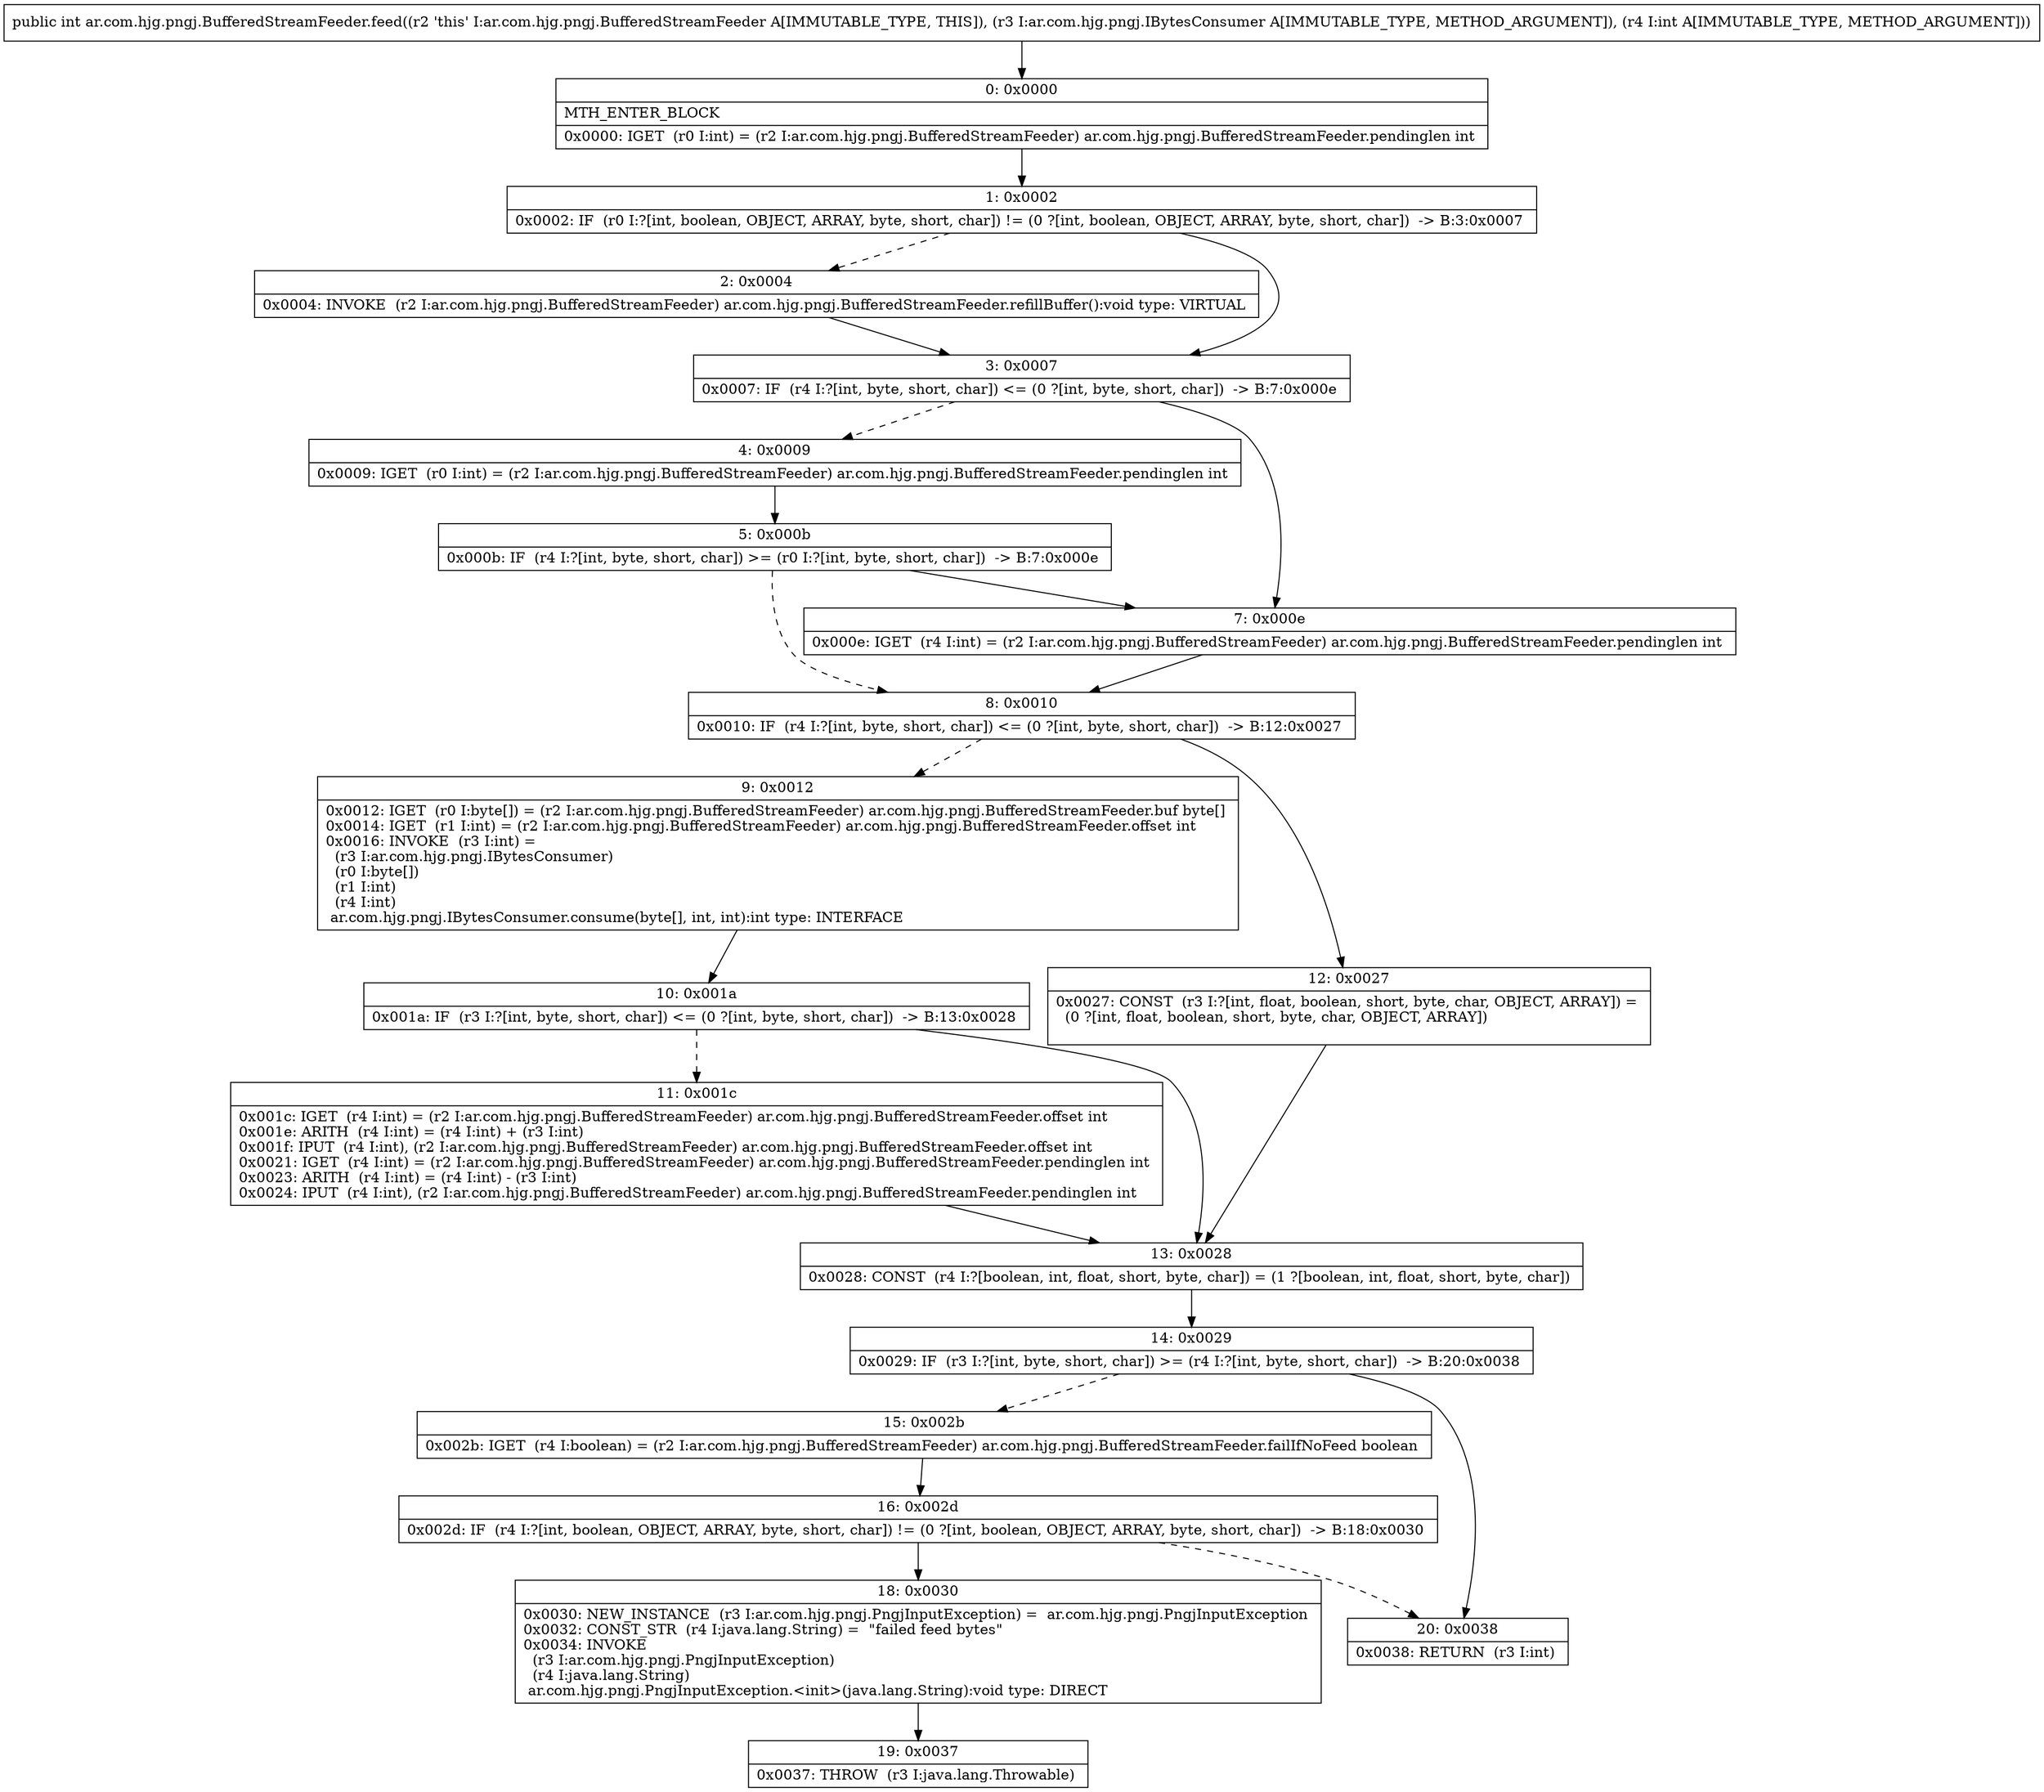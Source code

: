 digraph "CFG forar.com.hjg.pngj.BufferedStreamFeeder.feed(Lar\/com\/hjg\/pngj\/IBytesConsumer;I)I" {
Node_0 [shape=record,label="{0\:\ 0x0000|MTH_ENTER_BLOCK\l|0x0000: IGET  (r0 I:int) = (r2 I:ar.com.hjg.pngj.BufferedStreamFeeder) ar.com.hjg.pngj.BufferedStreamFeeder.pendinglen int \l}"];
Node_1 [shape=record,label="{1\:\ 0x0002|0x0002: IF  (r0 I:?[int, boolean, OBJECT, ARRAY, byte, short, char]) != (0 ?[int, boolean, OBJECT, ARRAY, byte, short, char])  \-\> B:3:0x0007 \l}"];
Node_2 [shape=record,label="{2\:\ 0x0004|0x0004: INVOKE  (r2 I:ar.com.hjg.pngj.BufferedStreamFeeder) ar.com.hjg.pngj.BufferedStreamFeeder.refillBuffer():void type: VIRTUAL \l}"];
Node_3 [shape=record,label="{3\:\ 0x0007|0x0007: IF  (r4 I:?[int, byte, short, char]) \<= (0 ?[int, byte, short, char])  \-\> B:7:0x000e \l}"];
Node_4 [shape=record,label="{4\:\ 0x0009|0x0009: IGET  (r0 I:int) = (r2 I:ar.com.hjg.pngj.BufferedStreamFeeder) ar.com.hjg.pngj.BufferedStreamFeeder.pendinglen int \l}"];
Node_5 [shape=record,label="{5\:\ 0x000b|0x000b: IF  (r4 I:?[int, byte, short, char]) \>= (r0 I:?[int, byte, short, char])  \-\> B:7:0x000e \l}"];
Node_7 [shape=record,label="{7\:\ 0x000e|0x000e: IGET  (r4 I:int) = (r2 I:ar.com.hjg.pngj.BufferedStreamFeeder) ar.com.hjg.pngj.BufferedStreamFeeder.pendinglen int \l}"];
Node_8 [shape=record,label="{8\:\ 0x0010|0x0010: IF  (r4 I:?[int, byte, short, char]) \<= (0 ?[int, byte, short, char])  \-\> B:12:0x0027 \l}"];
Node_9 [shape=record,label="{9\:\ 0x0012|0x0012: IGET  (r0 I:byte[]) = (r2 I:ar.com.hjg.pngj.BufferedStreamFeeder) ar.com.hjg.pngj.BufferedStreamFeeder.buf byte[] \l0x0014: IGET  (r1 I:int) = (r2 I:ar.com.hjg.pngj.BufferedStreamFeeder) ar.com.hjg.pngj.BufferedStreamFeeder.offset int \l0x0016: INVOKE  (r3 I:int) = \l  (r3 I:ar.com.hjg.pngj.IBytesConsumer)\l  (r0 I:byte[])\l  (r1 I:int)\l  (r4 I:int)\l ar.com.hjg.pngj.IBytesConsumer.consume(byte[], int, int):int type: INTERFACE \l}"];
Node_10 [shape=record,label="{10\:\ 0x001a|0x001a: IF  (r3 I:?[int, byte, short, char]) \<= (0 ?[int, byte, short, char])  \-\> B:13:0x0028 \l}"];
Node_11 [shape=record,label="{11\:\ 0x001c|0x001c: IGET  (r4 I:int) = (r2 I:ar.com.hjg.pngj.BufferedStreamFeeder) ar.com.hjg.pngj.BufferedStreamFeeder.offset int \l0x001e: ARITH  (r4 I:int) = (r4 I:int) + (r3 I:int) \l0x001f: IPUT  (r4 I:int), (r2 I:ar.com.hjg.pngj.BufferedStreamFeeder) ar.com.hjg.pngj.BufferedStreamFeeder.offset int \l0x0021: IGET  (r4 I:int) = (r2 I:ar.com.hjg.pngj.BufferedStreamFeeder) ar.com.hjg.pngj.BufferedStreamFeeder.pendinglen int \l0x0023: ARITH  (r4 I:int) = (r4 I:int) \- (r3 I:int) \l0x0024: IPUT  (r4 I:int), (r2 I:ar.com.hjg.pngj.BufferedStreamFeeder) ar.com.hjg.pngj.BufferedStreamFeeder.pendinglen int \l}"];
Node_12 [shape=record,label="{12\:\ 0x0027|0x0027: CONST  (r3 I:?[int, float, boolean, short, byte, char, OBJECT, ARRAY]) = \l  (0 ?[int, float, boolean, short, byte, char, OBJECT, ARRAY])\l \l}"];
Node_13 [shape=record,label="{13\:\ 0x0028|0x0028: CONST  (r4 I:?[boolean, int, float, short, byte, char]) = (1 ?[boolean, int, float, short, byte, char]) \l}"];
Node_14 [shape=record,label="{14\:\ 0x0029|0x0029: IF  (r3 I:?[int, byte, short, char]) \>= (r4 I:?[int, byte, short, char])  \-\> B:20:0x0038 \l}"];
Node_15 [shape=record,label="{15\:\ 0x002b|0x002b: IGET  (r4 I:boolean) = (r2 I:ar.com.hjg.pngj.BufferedStreamFeeder) ar.com.hjg.pngj.BufferedStreamFeeder.failIfNoFeed boolean \l}"];
Node_16 [shape=record,label="{16\:\ 0x002d|0x002d: IF  (r4 I:?[int, boolean, OBJECT, ARRAY, byte, short, char]) != (0 ?[int, boolean, OBJECT, ARRAY, byte, short, char])  \-\> B:18:0x0030 \l}"];
Node_18 [shape=record,label="{18\:\ 0x0030|0x0030: NEW_INSTANCE  (r3 I:ar.com.hjg.pngj.PngjInputException) =  ar.com.hjg.pngj.PngjInputException \l0x0032: CONST_STR  (r4 I:java.lang.String) =  \"failed feed bytes\" \l0x0034: INVOKE  \l  (r3 I:ar.com.hjg.pngj.PngjInputException)\l  (r4 I:java.lang.String)\l ar.com.hjg.pngj.PngjInputException.\<init\>(java.lang.String):void type: DIRECT \l}"];
Node_19 [shape=record,label="{19\:\ 0x0037|0x0037: THROW  (r3 I:java.lang.Throwable) \l}"];
Node_20 [shape=record,label="{20\:\ 0x0038|0x0038: RETURN  (r3 I:int) \l}"];
MethodNode[shape=record,label="{public int ar.com.hjg.pngj.BufferedStreamFeeder.feed((r2 'this' I:ar.com.hjg.pngj.BufferedStreamFeeder A[IMMUTABLE_TYPE, THIS]), (r3 I:ar.com.hjg.pngj.IBytesConsumer A[IMMUTABLE_TYPE, METHOD_ARGUMENT]), (r4 I:int A[IMMUTABLE_TYPE, METHOD_ARGUMENT])) }"];
MethodNode -> Node_0;
Node_0 -> Node_1;
Node_1 -> Node_2[style=dashed];
Node_1 -> Node_3;
Node_2 -> Node_3;
Node_3 -> Node_4[style=dashed];
Node_3 -> Node_7;
Node_4 -> Node_5;
Node_5 -> Node_7;
Node_5 -> Node_8[style=dashed];
Node_7 -> Node_8;
Node_8 -> Node_9[style=dashed];
Node_8 -> Node_12;
Node_9 -> Node_10;
Node_10 -> Node_11[style=dashed];
Node_10 -> Node_13;
Node_11 -> Node_13;
Node_12 -> Node_13;
Node_13 -> Node_14;
Node_14 -> Node_15[style=dashed];
Node_14 -> Node_20;
Node_15 -> Node_16;
Node_16 -> Node_18;
Node_16 -> Node_20[style=dashed];
Node_18 -> Node_19;
}

